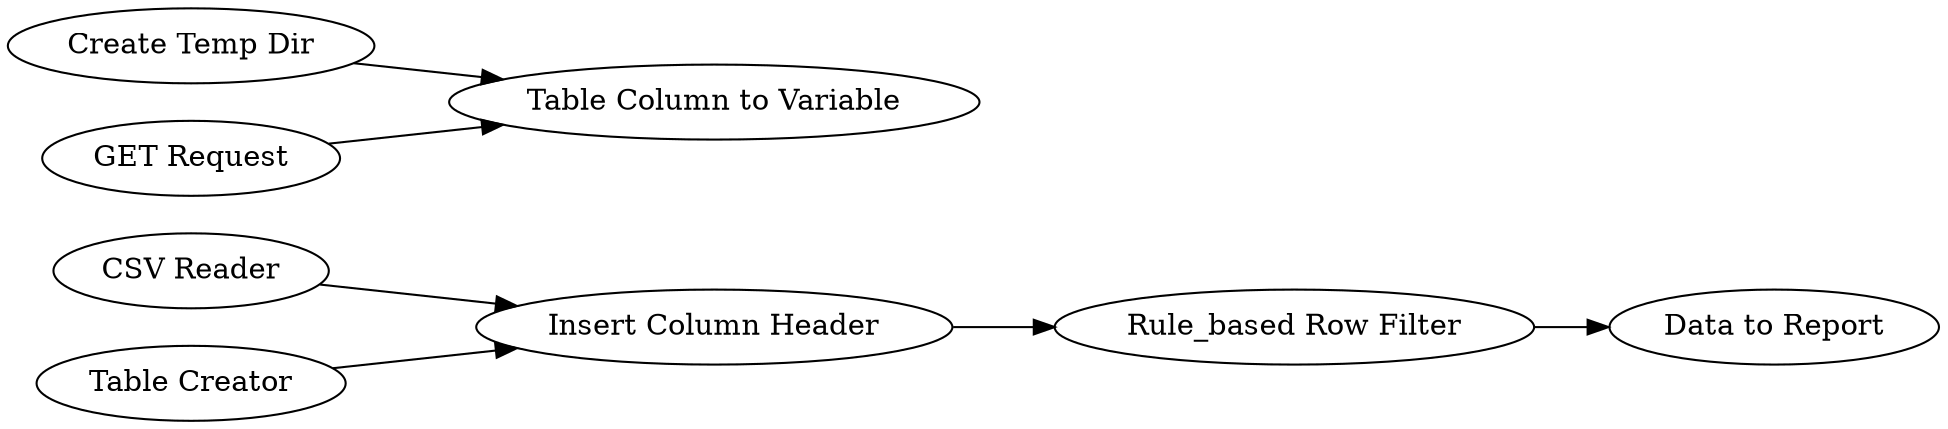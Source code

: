 digraph {
	12 -> 13
	7 -> 8
	3 -> 8
	9 -> 11
	11 -> 12
	10 -> 11
	13 [label="Data to Report"]
	7 [label="Create Temp Dir"]
	9 [label="CSV Reader"]
	11 [label="Insert Column Header"]
	8 [label="Table Column to Variable"]
	12 [label="Rule_based Row Filter"]
	3 [label="GET Request"]
	10 [label="Table Creator"]
	rankdir=LR
}
